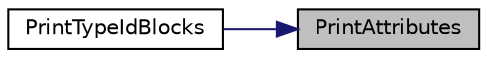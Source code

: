 digraph "PrintAttributes"
{
 // LATEX_PDF_SIZE
  edge [fontname="Helvetica",fontsize="10",labelfontname="Helvetica",labelfontsize="10"];
  node [fontname="Helvetica",fontsize="10",shape=record];
  rankdir="RL";
  Node1 [label="PrintAttributes",height=0.2,width=0.4,color="black", fillcolor="grey75", style="filled", fontcolor="black",tooltip="Print the Attributes block for tid, including Attributes declared in base classes."];
  Node1 -> Node2 [dir="back",color="midnightblue",fontsize="10",style="solid",fontname="Helvetica"];
  Node2 [label="PrintTypeIdBlocks",height=0.2,width=0.4,color="black", fillcolor="white", style="filled",URL="$print-introspected-doxygen_8cc.html#a62645d02d71b5d1622ccb9f16d5fa412",tooltip="Print the doxy block for each TypeId."];
}
